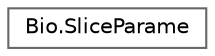 digraph "Graphical Class Hierarchy"
{
 // LATEX_PDF_SIZE
  bgcolor="transparent";
  edge [fontname=Helvetica,fontsize=10,labelfontname=Helvetica,labelfontsize=10];
  node [fontname=Helvetica,fontsize=10,shape=box,height=0.2,width=0.4];
  rankdir="LR";
  Node0 [id="Node000000",label="Bio.SliceParame",height=0.2,width=0.4,color="grey40", fillcolor="white", style="filled",URL="$class_bio_1_1_slice_parame.html",tooltip=" "];
}
